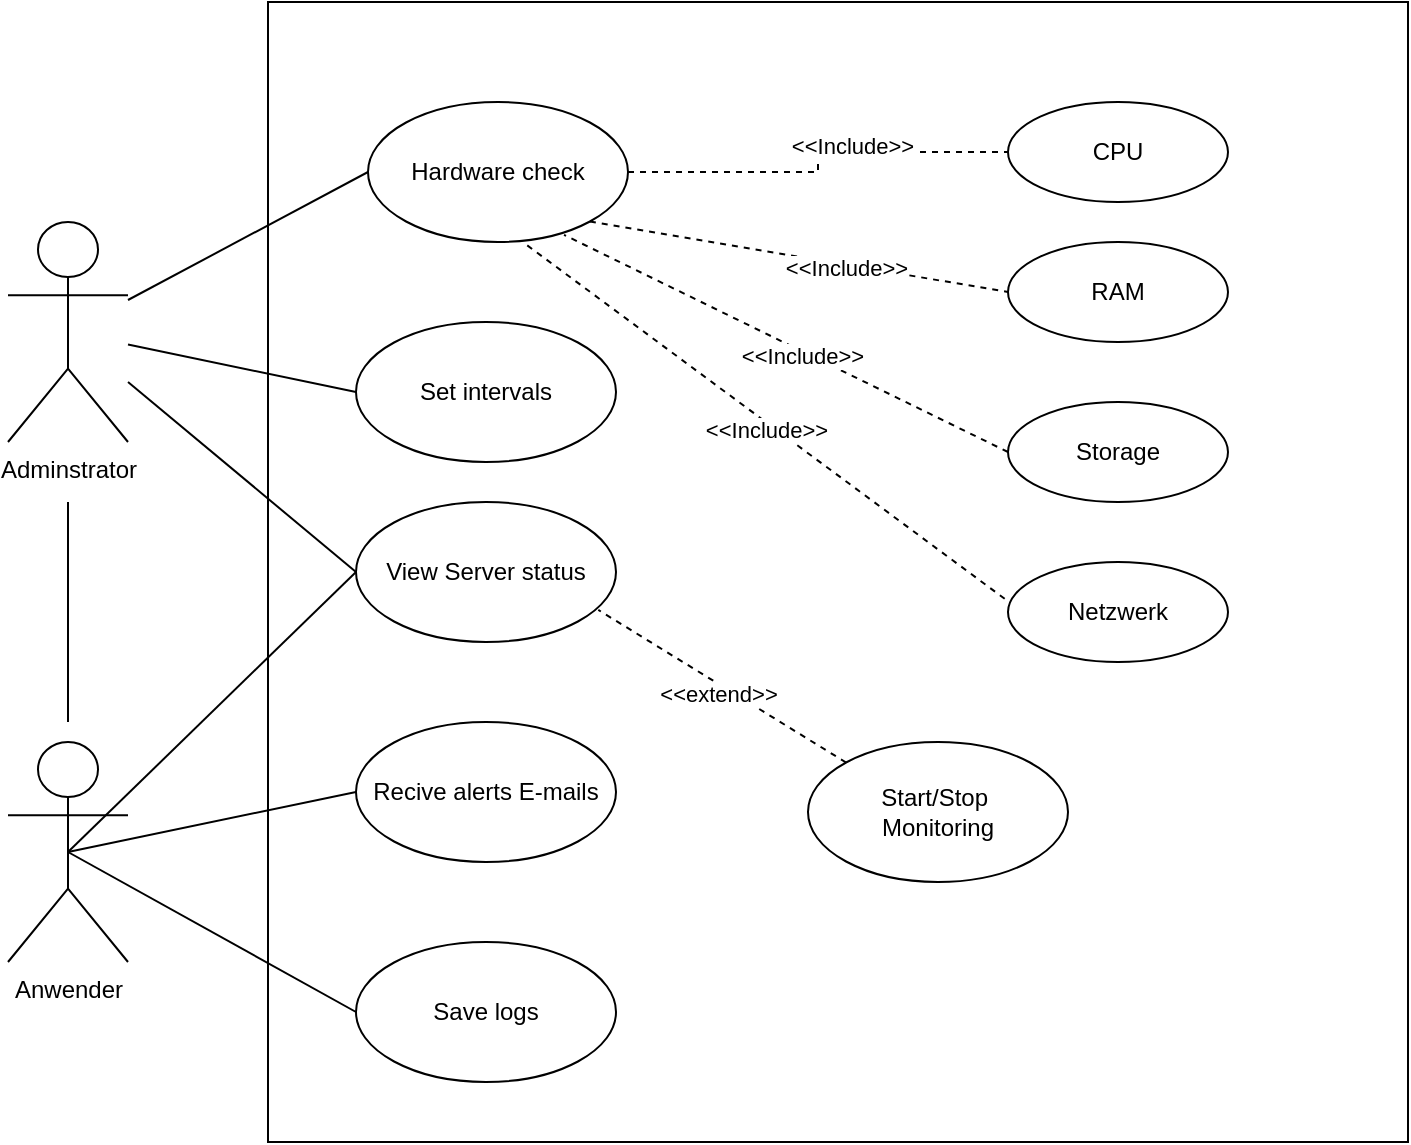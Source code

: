 <mxfile version="24.7.8">
  <diagram name="Seite-1" id="tRHL4bJ82SnqFY_cCjzo">
    <mxGraphModel dx="1050" dy="621" grid="1" gridSize="10" guides="1" tooltips="1" connect="1" arrows="1" fold="1" page="1" pageScale="1" pageWidth="827" pageHeight="1169" math="0" shadow="0">
      <root>
        <mxCell id="0" />
        <mxCell id="1" parent="0" />
        <mxCell id="IvXGhslh132V2ZJ5fNbB-54" value="" style="whiteSpace=wrap;html=1;aspect=fixed;" vertex="1" parent="1">
          <mxGeometry x="240" y="60" width="570" height="570" as="geometry" />
        </mxCell>
        <mxCell id="IvXGhslh132V2ZJ5fNbB-42" style="edgeStyle=orthogonalEdgeStyle;rounded=0;orthogonalLoop=1;jettySize=auto;html=1;endArrow=none;endFill=0;" edge="1" parent="1">
          <mxGeometry relative="1" as="geometry">
            <mxPoint x="140" y="310" as="targetPoint" />
            <mxPoint x="140" y="420" as="sourcePoint" />
          </mxGeometry>
        </mxCell>
        <mxCell id="IvXGhslh132V2ZJ5fNbB-1" value="Anwender" style="shape=umlActor;verticalLabelPosition=bottom;verticalAlign=top;html=1;outlineConnect=0;" vertex="1" parent="1">
          <mxGeometry x="110" y="430" width="60" height="110" as="geometry" />
        </mxCell>
        <mxCell id="IvXGhslh132V2ZJ5fNbB-2" value="Adminstrator" style="shape=umlActor;verticalLabelPosition=bottom;verticalAlign=top;html=1;outlineConnect=0;" vertex="1" parent="1">
          <mxGeometry x="110" y="170" width="60" height="110" as="geometry" />
        </mxCell>
        <mxCell id="IvXGhslh132V2ZJ5fNbB-17" value="" style="edgeStyle=orthogonalEdgeStyle;rounded=0;orthogonalLoop=1;jettySize=auto;html=1;dashed=1;startArrow=none;startFill=0;endArrow=none;endFill=0;" edge="1" parent="1" source="IvXGhslh132V2ZJ5fNbB-6" target="IvXGhslh132V2ZJ5fNbB-16">
          <mxGeometry relative="1" as="geometry" />
        </mxCell>
        <mxCell id="IvXGhslh132V2ZJ5fNbB-25" value="&amp;lt;&amp;lt;Include&amp;gt;&amp;gt;" style="edgeLabel;html=1;align=center;verticalAlign=middle;resizable=0;points=[];" vertex="1" connectable="0" parent="IvXGhslh132V2ZJ5fNbB-17">
          <mxGeometry x="0.22" y="3" relative="1" as="geometry">
            <mxPoint as="offset" />
          </mxGeometry>
        </mxCell>
        <mxCell id="IvXGhslh132V2ZJ5fNbB-6" value="Hardware check" style="ellipse;whiteSpace=wrap;html=1;" vertex="1" parent="1">
          <mxGeometry x="290" y="110" width="130" height="70" as="geometry" />
        </mxCell>
        <mxCell id="IvXGhslh132V2ZJ5fNbB-7" value="View Server status" style="ellipse;whiteSpace=wrap;html=1;" vertex="1" parent="1">
          <mxGeometry x="284" y="310" width="130" height="70" as="geometry" />
        </mxCell>
        <mxCell id="IvXGhslh132V2ZJ5fNbB-9" value="Recive alerts E-mails" style="ellipse;whiteSpace=wrap;html=1;" vertex="1" parent="1">
          <mxGeometry x="284" y="420" width="130" height="70" as="geometry" />
        </mxCell>
        <mxCell id="IvXGhslh132V2ZJ5fNbB-11" value="Save logs" style="ellipse;whiteSpace=wrap;html=1;" vertex="1" parent="1">
          <mxGeometry x="284" y="530" width="130" height="70" as="geometry" />
        </mxCell>
        <mxCell id="IvXGhslh132V2ZJ5fNbB-16" value="CPU" style="ellipse;whiteSpace=wrap;html=1;" vertex="1" parent="1">
          <mxGeometry x="610" y="110" width="110" height="50" as="geometry" />
        </mxCell>
        <mxCell id="IvXGhslh132V2ZJ5fNbB-26" value="RAM" style="ellipse;whiteSpace=wrap;html=1;" vertex="1" parent="1">
          <mxGeometry x="610" y="180" width="110" height="50" as="geometry" />
        </mxCell>
        <mxCell id="IvXGhslh132V2ZJ5fNbB-28" value="Storage" style="ellipse;whiteSpace=wrap;html=1;" vertex="1" parent="1">
          <mxGeometry x="610" y="260" width="110" height="50" as="geometry" />
        </mxCell>
        <mxCell id="IvXGhslh132V2ZJ5fNbB-30" value="Netzwerk" style="ellipse;whiteSpace=wrap;html=1;" vertex="1" parent="1">
          <mxGeometry x="610" y="340" width="110" height="50" as="geometry" />
        </mxCell>
        <mxCell id="IvXGhslh132V2ZJ5fNbB-33" value="" style="endArrow=none;dashed=1;html=1;rounded=0;exitX=1;exitY=1;exitDx=0;exitDy=0;entryX=0;entryY=0.5;entryDx=0;entryDy=0;" edge="1" parent="1" source="IvXGhslh132V2ZJ5fNbB-6" target="IvXGhslh132V2ZJ5fNbB-26">
          <mxGeometry width="50" height="50" relative="1" as="geometry">
            <mxPoint x="390" y="190" as="sourcePoint" />
            <mxPoint x="440" y="310" as="targetPoint" />
          </mxGeometry>
        </mxCell>
        <mxCell id="IvXGhslh132V2ZJ5fNbB-36" value="&amp;lt;&amp;lt;Include&amp;gt;&amp;gt;" style="edgeLabel;html=1;align=center;verticalAlign=middle;resizable=0;points=[];" vertex="1" connectable="0" parent="IvXGhslh132V2ZJ5fNbB-33">
          <mxGeometry x="0.228" relative="1" as="geometry">
            <mxPoint y="1" as="offset" />
          </mxGeometry>
        </mxCell>
        <mxCell id="IvXGhslh132V2ZJ5fNbB-34" value="" style="endArrow=none;dashed=1;html=1;rounded=0;entryX=0.754;entryY=0.949;entryDx=0;entryDy=0;entryPerimeter=0;exitX=0;exitY=0.5;exitDx=0;exitDy=0;" edge="1" parent="1" source="IvXGhslh132V2ZJ5fNbB-28" target="IvXGhslh132V2ZJ5fNbB-6">
          <mxGeometry width="50" height="50" relative="1" as="geometry">
            <mxPoint x="390" y="360" as="sourcePoint" />
            <mxPoint x="440" y="310" as="targetPoint" />
          </mxGeometry>
        </mxCell>
        <mxCell id="IvXGhslh132V2ZJ5fNbB-37" value="&amp;lt;&amp;lt;Include&amp;gt;&amp;gt;" style="edgeLabel;html=1;align=center;verticalAlign=middle;resizable=0;points=[];" vertex="1" connectable="0" parent="IvXGhslh132V2ZJ5fNbB-34">
          <mxGeometry x="-0.081" y="2" relative="1" as="geometry">
            <mxPoint as="offset" />
          </mxGeometry>
        </mxCell>
        <mxCell id="IvXGhslh132V2ZJ5fNbB-39" value="Set intervals" style="ellipse;whiteSpace=wrap;html=1;" vertex="1" parent="1">
          <mxGeometry x="284" y="220" width="130" height="70" as="geometry" />
        </mxCell>
        <mxCell id="IvXGhslh132V2ZJ5fNbB-47" value="" style="endArrow=none;html=1;rounded=0;exitX=0.5;exitY=0.5;exitDx=0;exitDy=0;exitPerimeter=0;entryX=0;entryY=0.5;entryDx=0;entryDy=0;" edge="1" parent="1" source="IvXGhslh132V2ZJ5fNbB-1" target="IvXGhslh132V2ZJ5fNbB-9">
          <mxGeometry width="50" height="50" relative="1" as="geometry">
            <mxPoint x="390" y="440" as="sourcePoint" />
            <mxPoint x="440" y="390" as="targetPoint" />
          </mxGeometry>
        </mxCell>
        <mxCell id="IvXGhslh132V2ZJ5fNbB-48" value="" style="endArrow=none;html=1;rounded=0;exitX=0.5;exitY=0.5;exitDx=0;exitDy=0;exitPerimeter=0;entryX=0;entryY=0.5;entryDx=0;entryDy=0;" edge="1" parent="1" source="IvXGhslh132V2ZJ5fNbB-1" target="IvXGhslh132V2ZJ5fNbB-11">
          <mxGeometry width="50" height="50" relative="1" as="geometry">
            <mxPoint x="390" y="440" as="sourcePoint" />
            <mxPoint x="440" y="390" as="targetPoint" />
          </mxGeometry>
        </mxCell>
        <mxCell id="IvXGhslh132V2ZJ5fNbB-50" value="" style="endArrow=none;html=1;rounded=0;entryX=0;entryY=0.5;entryDx=0;entryDy=0;" edge="1" parent="1" source="IvXGhslh132V2ZJ5fNbB-2" target="IvXGhslh132V2ZJ5fNbB-39">
          <mxGeometry width="50" height="50" relative="1" as="geometry">
            <mxPoint x="390" y="440" as="sourcePoint" />
            <mxPoint x="440" y="390" as="targetPoint" />
          </mxGeometry>
        </mxCell>
        <mxCell id="IvXGhslh132V2ZJ5fNbB-51" value="" style="endArrow=none;html=1;rounded=0;entryX=0;entryY=0.5;entryDx=0;entryDy=0;" edge="1" parent="1" source="IvXGhslh132V2ZJ5fNbB-2" target="IvXGhslh132V2ZJ5fNbB-6">
          <mxGeometry width="50" height="50" relative="1" as="geometry">
            <mxPoint x="390" y="440" as="sourcePoint" />
            <mxPoint x="440" y="390" as="targetPoint" />
          </mxGeometry>
        </mxCell>
        <mxCell id="IvXGhslh132V2ZJ5fNbB-52" value="" style="endArrow=none;html=1;rounded=0;entryX=0;entryY=0.5;entryDx=0;entryDy=0;" edge="1" parent="1" source="IvXGhslh132V2ZJ5fNbB-2" target="IvXGhslh132V2ZJ5fNbB-7">
          <mxGeometry width="50" height="50" relative="1" as="geometry">
            <mxPoint x="390" y="440" as="sourcePoint" />
            <mxPoint x="440" y="390" as="targetPoint" />
          </mxGeometry>
        </mxCell>
        <mxCell id="IvXGhslh132V2ZJ5fNbB-53" value="" style="endArrow=none;html=1;rounded=0;exitX=0.5;exitY=0.5;exitDx=0;exitDy=0;exitPerimeter=0;entryX=0;entryY=0.5;entryDx=0;entryDy=0;" edge="1" parent="1" source="IvXGhslh132V2ZJ5fNbB-1" target="IvXGhslh132V2ZJ5fNbB-7">
          <mxGeometry width="50" height="50" relative="1" as="geometry">
            <mxPoint x="390" y="440" as="sourcePoint" />
            <mxPoint x="280" y="350" as="targetPoint" />
          </mxGeometry>
        </mxCell>
        <mxCell id="IvXGhslh132V2ZJ5fNbB-55" value="" style="endArrow=none;dashed=1;html=1;rounded=0;exitX=-0.015;exitY=0.368;exitDx=0;exitDy=0;exitPerimeter=0;entryX=0.603;entryY=1.011;entryDx=0;entryDy=0;entryPerimeter=0;" edge="1" parent="1" source="IvXGhslh132V2ZJ5fNbB-30" target="IvXGhslh132V2ZJ5fNbB-6">
          <mxGeometry width="50" height="50" relative="1" as="geometry">
            <mxPoint x="608" y="358" as="sourcePoint" />
            <mxPoint x="363" y="178" as="targetPoint" />
          </mxGeometry>
        </mxCell>
        <mxCell id="IvXGhslh132V2ZJ5fNbB-56" value="&amp;lt;&amp;lt;Include&amp;gt;&amp;gt;" style="edgeLabel;html=1;align=center;verticalAlign=middle;resizable=0;points=[];" vertex="1" connectable="0" parent="IvXGhslh132V2ZJ5fNbB-55">
          <mxGeometry x="-0.018" y="3" relative="1" as="geometry">
            <mxPoint as="offset" />
          </mxGeometry>
        </mxCell>
        <mxCell id="IvXGhslh132V2ZJ5fNbB-57" value="Start/Stop&amp;nbsp;&lt;br&gt;Monitoring" style="ellipse;whiteSpace=wrap;html=1;" vertex="1" parent="1">
          <mxGeometry x="510" y="430" width="130" height="70" as="geometry" />
        </mxCell>
        <mxCell id="IvXGhslh132V2ZJ5fNbB-59" value="" style="endArrow=none;dashed=1;html=1;rounded=0;exitX=0;exitY=0;exitDx=0;exitDy=0;entryX=0.932;entryY=0.771;entryDx=0;entryDy=0;entryPerimeter=0;" edge="1" parent="1" source="IvXGhslh132V2ZJ5fNbB-57" target="IvXGhslh132V2ZJ5fNbB-7">
          <mxGeometry width="50" height="50" relative="1" as="geometry">
            <mxPoint x="390" y="380" as="sourcePoint" />
            <mxPoint x="440" y="330" as="targetPoint" />
          </mxGeometry>
        </mxCell>
        <mxCell id="IvXGhslh132V2ZJ5fNbB-60" value="&amp;lt;&amp;lt;extend&amp;gt;&amp;gt;" style="edgeLabel;html=1;align=center;verticalAlign=middle;resizable=0;points=[];" vertex="1" connectable="0" parent="IvXGhslh132V2ZJ5fNbB-59">
          <mxGeometry x="0.001" y="4" relative="1" as="geometry">
            <mxPoint as="offset" />
          </mxGeometry>
        </mxCell>
      </root>
    </mxGraphModel>
  </diagram>
</mxfile>
